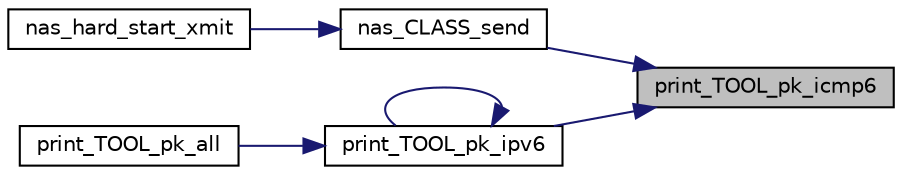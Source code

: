 digraph "print_TOOL_pk_icmp6"
{
 // LATEX_PDF_SIZE
  edge [fontname="Helvetica",fontsize="10",labelfontname="Helvetica",labelfontsize="10"];
  node [fontname="Helvetica",fontsize="10",shape=record];
  rankdir="RL";
  Node1 [label="print_TOOL_pk_icmp6",height=0.2,width=0.4,color="black", fillcolor="grey75", style="filled", fontcolor="black",tooltip=" "];
  Node1 -> Node2 [dir="back",color="midnightblue",fontsize="10",style="solid",fontname="Helvetica"];
  Node2 [label="nas_CLASS_send",height=0.2,width=0.4,color="black", fillcolor="white", style="filled",URL="$group__em.html#ga58be2cd066e962ea0a35be5078641106",tooltip="Send a socket received from IP to classifier for a particular instance ID."];
  Node2 -> Node3 [dir="back",color="midnightblue",fontsize="10",style="solid",fontname="Helvetica"];
  Node3 [label="nas_hard_start_xmit",height=0.2,width=0.4,color="black", fillcolor="white", style="filled",URL="$MESH_2device_8c.html#a961ded0e2eb685fa68f57752236d8445",tooltip=" "];
  Node1 -> Node4 [dir="back",color="midnightblue",fontsize="10",style="solid",fontname="Helvetica"];
  Node4 [label="print_TOOL_pk_ipv6",height=0.2,width=0.4,color="black", fillcolor="white", style="filled",URL="$group__em.html#gad5dafc039d4e950e702731ccd7caaf35",tooltip=" "];
  Node4 -> Node5 [dir="back",color="midnightblue",fontsize="10",style="solid",fontname="Helvetica"];
  Node5 [label="print_TOOL_pk_all",height=0.2,width=0.4,color="black", fillcolor="white", style="filled",URL="$group__em.html#gacdc170bbfc8dffb96931fe80ef8168ef",tooltip=" "];
  Node4 -> Node4 [dir="back",color="midnightblue",fontsize="10",style="solid",fontname="Helvetica"];
}
